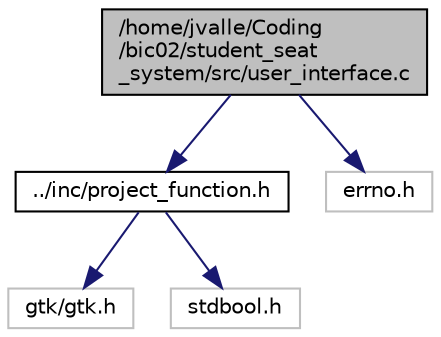 digraph "/home/jvalle/Coding/bic02/student_seat_system/src/user_interface.c"
{
 // LATEX_PDF_SIZE
  edge [fontname="Helvetica",fontsize="10",labelfontname="Helvetica",labelfontsize="10"];
  node [fontname="Helvetica",fontsize="10",shape=record];
  Node1 [label="/home/jvalle/Coding\l/bic02/student_seat\l_system/src/user_interface.c",height=0.2,width=0.4,color="black", fillcolor="grey75", style="filled", fontcolor="black",tooltip="Contains GTK GUI Descriptions and Algorithms for 1. Pattern Generating | 2. Student ID Input | 3...."];
  Node1 -> Node2 [color="midnightblue",fontsize="10",style="solid",fontname="Helvetica"];
  Node2 [label="../inc/project_function.h",height=0.2,width=0.4,color="black", fillcolor="white", style="filled",URL="$project__function_8h_source.html",tooltip=" "];
  Node2 -> Node3 [color="midnightblue",fontsize="10",style="solid",fontname="Helvetica"];
  Node3 [label="gtk/gtk.h",height=0.2,width=0.4,color="grey75", fillcolor="white", style="filled",tooltip=" "];
  Node2 -> Node4 [color="midnightblue",fontsize="10",style="solid",fontname="Helvetica"];
  Node4 [label="stdbool.h",height=0.2,width=0.4,color="grey75", fillcolor="white", style="filled",tooltip=" "];
  Node1 -> Node5 [color="midnightblue",fontsize="10",style="solid",fontname="Helvetica"];
  Node5 [label="errno.h",height=0.2,width=0.4,color="grey75", fillcolor="white", style="filled",tooltip=" "];
}
